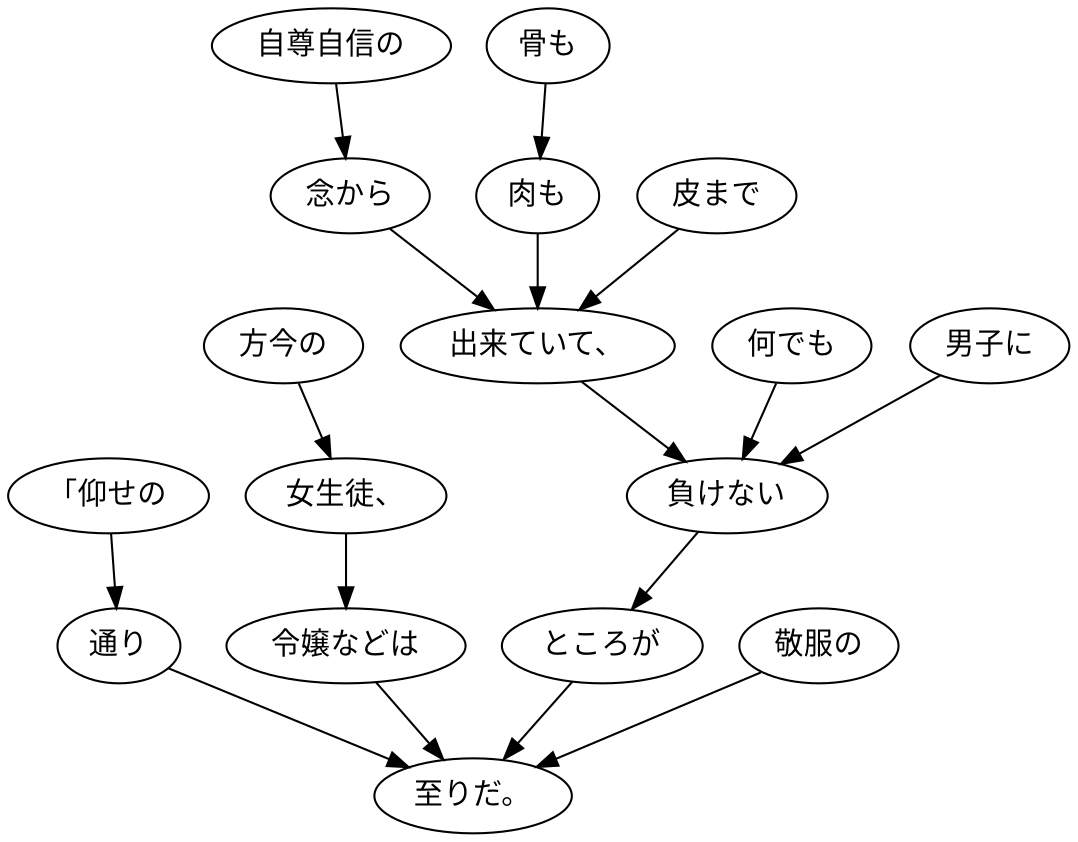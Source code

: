 digraph graph3716 {
	node0 [label="「仰せの"];
	node1 [label="通り"];
	node2 [label="方今の"];
	node3 [label="女生徒、"];
	node4 [label="令嬢などは"];
	node5 [label="自尊自信の"];
	node6 [label="念から"];
	node7 [label="骨も"];
	node8 [label="肉も"];
	node9 [label="皮まで"];
	node10 [label="出来ていて、"];
	node11 [label="何でも"];
	node12 [label="男子に"];
	node13 [label="負けない"];
	node14 [label="ところが"];
	node15 [label="敬服の"];
	node16 [label="至りだ。"];
	node0 -> node1;
	node1 -> node16;
	node2 -> node3;
	node3 -> node4;
	node4 -> node16;
	node5 -> node6;
	node6 -> node10;
	node7 -> node8;
	node8 -> node10;
	node9 -> node10;
	node10 -> node13;
	node11 -> node13;
	node12 -> node13;
	node13 -> node14;
	node14 -> node16;
	node15 -> node16;
}
